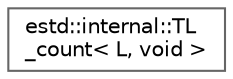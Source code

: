 digraph "Graphical Class Hierarchy"
{
 // LATEX_PDF_SIZE
  bgcolor="transparent";
  edge [fontname=Helvetica,fontsize=10,labelfontname=Helvetica,labelfontsize=10];
  node [fontname=Helvetica,fontsize=10,shape=box,height=0.2,width=0.4];
  rankdir="LR";
  Node0 [id="Node000000",label="estd::internal::TL\l_count\< L, void \>",height=0.2,width=0.4,color="grey40", fillcolor="white", style="filled",URL="$df/dd0/structestd_1_1internal_1_1TL__count_3_01L_00_01void_01_4.html",tooltip=" "];
}
